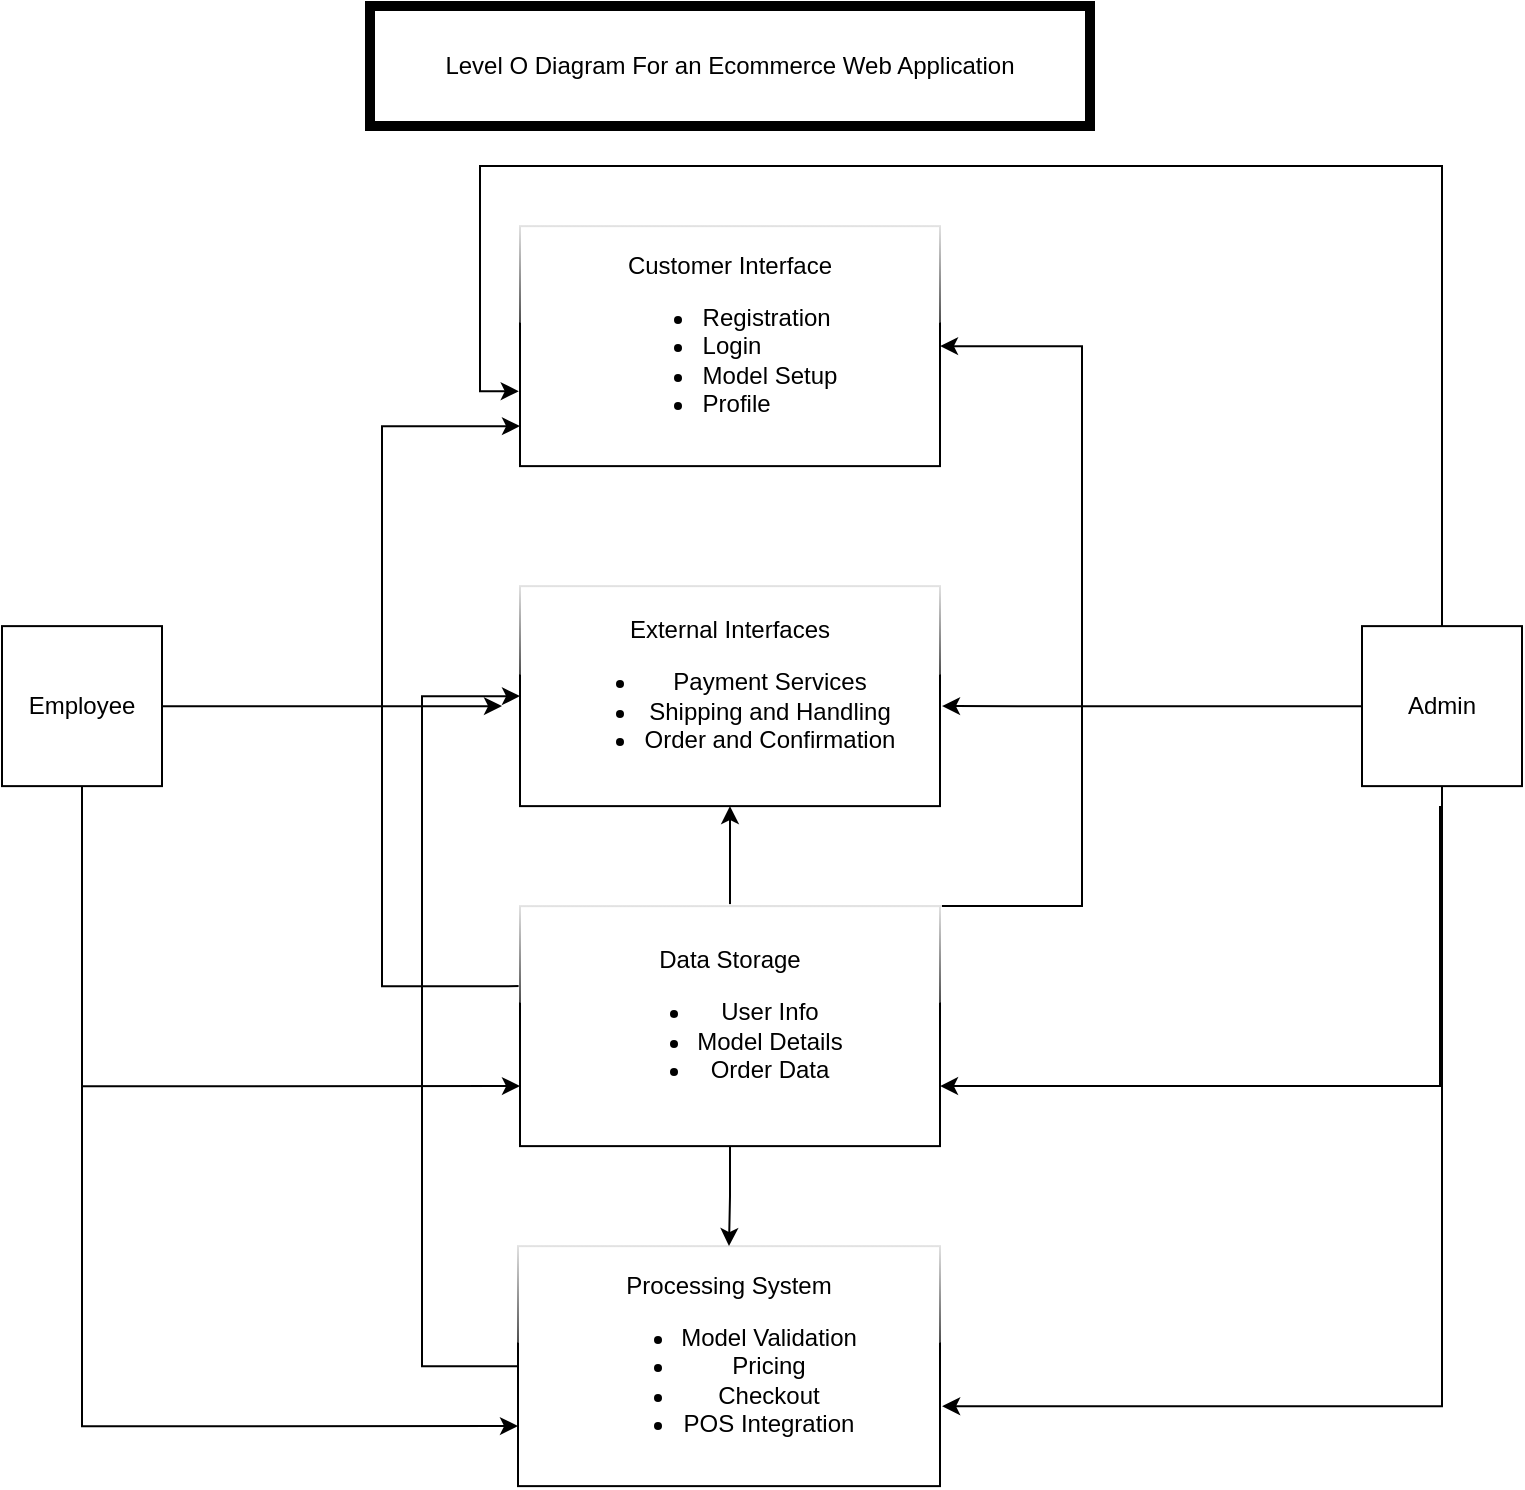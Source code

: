 <mxfile version="22.1.4" type="github">
  <diagram id="C5RBs43oDa-KdzZeNtuy" name="Page-1">
    <mxGraphModel dx="1615" dy="888" grid="1" gridSize="10" guides="1" tooltips="1" connect="1" arrows="1" fold="1" page="1" pageScale="1" pageWidth="827" pageHeight="1169" math="0" shadow="0">
      <root>
        <mxCell id="WIyWlLk6GJQsqaUBKTNV-0" />
        <mxCell id="WIyWlLk6GJQsqaUBKTNV-1" parent="WIyWlLk6GJQsqaUBKTNV-0" />
        <mxCell id="GLjrfoYb2GDKE0vK0rHz-5" style="edgeStyle=orthogonalEdgeStyle;rounded=0;orthogonalLoop=1;jettySize=auto;html=1;entryX=0;entryY=0.5;entryDx=0;entryDy=0;" parent="WIyWlLk6GJQsqaUBKTNV-1" source="WIyWlLk6GJQsqaUBKTNV-7" target="WIyWlLk6GJQsqaUBKTNV-12" edge="1">
          <mxGeometry relative="1" as="geometry">
            <Array as="points">
              <mxPoint x="260" y="700.06" />
              <mxPoint x="260" y="365.06" />
            </Array>
          </mxGeometry>
        </mxCell>
        <mxCell id="WIyWlLk6GJQsqaUBKTNV-7" value="Processing System&lt;br&gt;&lt;ul&gt;&lt;li&gt;Model Validation&lt;/li&gt;&lt;li&gt;Pricing&lt;/li&gt;&lt;li&gt;Checkout&lt;/li&gt;&lt;li&gt;POS Integration&lt;/li&gt;&lt;/ul&gt;" style="rounded=0;whiteSpace=wrap;html=1;fontSize=12;glass=1;strokeWidth=1;shadow=0;" parent="WIyWlLk6GJQsqaUBKTNV-1" vertex="1">
          <mxGeometry x="308" y="640.06" width="211" height="120" as="geometry" />
        </mxCell>
        <mxCell id="WIyWlLk6GJQsqaUBKTNV-11" value="Customer Interface&lt;br&gt;&lt;div style=&quot;text-align: left;&quot;&gt;&lt;ul&gt;&lt;li&gt;&lt;span style=&quot;background-color: initial;&quot;&gt;Registration&lt;/span&gt;&lt;/li&gt;&lt;li&gt;&lt;span style=&quot;background-color: initial;&quot;&gt;Login&lt;/span&gt;&lt;/li&gt;&lt;li&gt;&lt;span style=&quot;background-color: initial;&quot;&gt;Model Setup&lt;/span&gt;&lt;/li&gt;&lt;li&gt;&lt;span style=&quot;background-color: initial;&quot;&gt;Profile&lt;/span&gt;&lt;/li&gt;&lt;/ul&gt;&lt;/div&gt;" style="rounded=0;whiteSpace=wrap;html=1;fontSize=12;glass=1;strokeWidth=1;shadow=0;" parent="WIyWlLk6GJQsqaUBKTNV-1" vertex="1">
          <mxGeometry x="309" y="130.06" width="210" height="120" as="geometry" />
        </mxCell>
        <mxCell id="WIyWlLk6GJQsqaUBKTNV-12" value="External Interfaces&lt;br&gt;&lt;ul&gt;&lt;li&gt;Payment Services&lt;/li&gt;&lt;li&gt;Shipping and Handling&lt;/li&gt;&lt;li&gt;Order and Confirmation&lt;/li&gt;&lt;/ul&gt;" style="rounded=0;whiteSpace=wrap;html=1;fontSize=12;glass=1;strokeWidth=1;shadow=0;" parent="WIyWlLk6GJQsqaUBKTNV-1" vertex="1">
          <mxGeometry x="309" y="310.06" width="210" height="110" as="geometry" />
        </mxCell>
        <mxCell id="GLjrfoYb2GDKE0vK0rHz-0" style="edgeStyle=orthogonalEdgeStyle;rounded=0;orthogonalLoop=1;jettySize=auto;html=1;entryX=1;entryY=0.5;entryDx=0;entryDy=0;" parent="WIyWlLk6GJQsqaUBKTNV-1" source="DGDOVAB0MQOVhR9_zvAN-1" target="WIyWlLk6GJQsqaUBKTNV-11" edge="1">
          <mxGeometry relative="1" as="geometry">
            <Array as="points">
              <mxPoint x="590" y="470.06" />
              <mxPoint x="590" y="190.06" />
            </Array>
          </mxGeometry>
        </mxCell>
        <mxCell id="GLjrfoYb2GDKE0vK0rHz-1" style="edgeStyle=orthogonalEdgeStyle;rounded=0;orthogonalLoop=1;jettySize=auto;html=1;entryX=0;entryY=0.5;entryDx=0;entryDy=0;" parent="WIyWlLk6GJQsqaUBKTNV-1" edge="1">
          <mxGeometry relative="1" as="geometry">
            <Array as="points">
              <mxPoint x="240" y="510.06" />
              <mxPoint x="240" y="230.06" />
            </Array>
            <mxPoint x="309" y="510.06" as="sourcePoint" />
            <mxPoint x="309" y="230.06" as="targetPoint" />
          </mxGeometry>
        </mxCell>
        <mxCell id="GLjrfoYb2GDKE0vK0rHz-3" style="edgeStyle=orthogonalEdgeStyle;rounded=0;orthogonalLoop=1;jettySize=auto;html=1;" parent="WIyWlLk6GJQsqaUBKTNV-1" source="DGDOVAB0MQOVhR9_zvAN-1" target="WIyWlLk6GJQsqaUBKTNV-7" edge="1">
          <mxGeometry relative="1" as="geometry" />
        </mxCell>
        <mxCell id="GLjrfoYb2GDKE0vK0rHz-4" style="edgeStyle=orthogonalEdgeStyle;rounded=0;orthogonalLoop=1;jettySize=auto;html=1;" parent="WIyWlLk6GJQsqaUBKTNV-1" source="DGDOVAB0MQOVhR9_zvAN-1" target="WIyWlLk6GJQsqaUBKTNV-12" edge="1">
          <mxGeometry relative="1" as="geometry" />
        </mxCell>
        <mxCell id="DGDOVAB0MQOVhR9_zvAN-1" value="Data Storage&lt;br&gt;&lt;ul&gt;&lt;li&gt;User Info&lt;/li&gt;&lt;li&gt;Model Details&lt;/li&gt;&lt;li&gt;Order Data&lt;/li&gt;&lt;/ul&gt;" style="rounded=0;whiteSpace=wrap;html=1;fontSize=12;glass=1;strokeWidth=1;shadow=0;" parent="WIyWlLk6GJQsqaUBKTNV-1" vertex="1">
          <mxGeometry x="309" y="470.06" width="210" height="120" as="geometry" />
        </mxCell>
        <mxCell id="EvF9vGk1TgBp_BxHkmB--0" style="edgeStyle=orthogonalEdgeStyle;rounded=0;orthogonalLoop=1;jettySize=auto;html=1;entryX=0;entryY=0.75;entryDx=0;entryDy=0;" edge="1" parent="WIyWlLk6GJQsqaUBKTNV-1" source="DGDOVAB0MQOVhR9_zvAN-2" target="DGDOVAB0MQOVhR9_zvAN-1">
          <mxGeometry relative="1" as="geometry">
            <Array as="points">
              <mxPoint x="90" y="560.06" />
            </Array>
          </mxGeometry>
        </mxCell>
        <mxCell id="EvF9vGk1TgBp_BxHkmB--2" style="edgeStyle=orthogonalEdgeStyle;rounded=0;orthogonalLoop=1;jettySize=auto;html=1;" edge="1" parent="WIyWlLk6GJQsqaUBKTNV-1" source="DGDOVAB0MQOVhR9_zvAN-2">
          <mxGeometry relative="1" as="geometry">
            <mxPoint x="300" y="370.06" as="targetPoint" />
          </mxGeometry>
        </mxCell>
        <mxCell id="EvF9vGk1TgBp_BxHkmB--5" style="edgeStyle=orthogonalEdgeStyle;rounded=0;orthogonalLoop=1;jettySize=auto;html=1;entryX=0;entryY=0.75;entryDx=0;entryDy=0;" edge="1" parent="WIyWlLk6GJQsqaUBKTNV-1" source="DGDOVAB0MQOVhR9_zvAN-2" target="WIyWlLk6GJQsqaUBKTNV-7">
          <mxGeometry relative="1" as="geometry">
            <Array as="points">
              <mxPoint x="90" y="730.06" />
            </Array>
          </mxGeometry>
        </mxCell>
        <mxCell id="DGDOVAB0MQOVhR9_zvAN-2" value="Employee" style="whiteSpace=wrap;html=1;aspect=fixed;" parent="WIyWlLk6GJQsqaUBKTNV-1" vertex="1">
          <mxGeometry x="50" y="330.06" width="80" height="80" as="geometry" />
        </mxCell>
        <mxCell id="EvF9vGk1TgBp_BxHkmB--6" style="edgeStyle=orthogonalEdgeStyle;rounded=0;orthogonalLoop=1;jettySize=auto;html=1;" edge="1" parent="WIyWlLk6GJQsqaUBKTNV-1" source="DGDOVAB0MQOVhR9_zvAN-3">
          <mxGeometry relative="1" as="geometry">
            <mxPoint x="520" y="370.06" as="targetPoint" />
          </mxGeometry>
        </mxCell>
        <mxCell id="DGDOVAB0MQOVhR9_zvAN-3" value="Admin" style="whiteSpace=wrap;html=1;aspect=fixed;" parent="WIyWlLk6GJQsqaUBKTNV-1" vertex="1">
          <mxGeometry x="730" y="330.06" width="80" height="80" as="geometry" />
        </mxCell>
        <mxCell id="EvF9vGk1TgBp_BxHkmB--1" style="edgeStyle=orthogonalEdgeStyle;rounded=0;orthogonalLoop=1;jettySize=auto;html=1;" edge="1" parent="WIyWlLk6GJQsqaUBKTNV-1" target="DGDOVAB0MQOVhR9_zvAN-1">
          <mxGeometry relative="1" as="geometry">
            <mxPoint x="769" y="420.06" as="sourcePoint" />
            <mxPoint x="519" y="550.06" as="targetPoint" />
            <Array as="points">
              <mxPoint x="769" y="560.06" />
            </Array>
          </mxGeometry>
        </mxCell>
        <mxCell id="EvF9vGk1TgBp_BxHkmB--4" style="edgeStyle=orthogonalEdgeStyle;rounded=0;orthogonalLoop=1;jettySize=auto;html=1;entryX=-0.003;entryY=0.688;entryDx=0;entryDy=0;entryPerimeter=0;" edge="1" parent="WIyWlLk6GJQsqaUBKTNV-1" source="DGDOVAB0MQOVhR9_zvAN-3" target="WIyWlLk6GJQsqaUBKTNV-11">
          <mxGeometry relative="1" as="geometry">
            <Array as="points">
              <mxPoint x="770" y="100.06" />
              <mxPoint x="289" y="100.06" />
              <mxPoint x="289" y="213.06" />
            </Array>
          </mxGeometry>
        </mxCell>
        <mxCell id="EvF9vGk1TgBp_BxHkmB--7" style="edgeStyle=orthogonalEdgeStyle;rounded=0;orthogonalLoop=1;jettySize=auto;html=1;entryX=1.005;entryY=0.667;entryDx=0;entryDy=0;entryPerimeter=0;" edge="1" parent="WIyWlLk6GJQsqaUBKTNV-1" source="DGDOVAB0MQOVhR9_zvAN-3" target="WIyWlLk6GJQsqaUBKTNV-7">
          <mxGeometry relative="1" as="geometry">
            <Array as="points">
              <mxPoint x="770" y="720.06" />
            </Array>
          </mxGeometry>
        </mxCell>
        <mxCell id="EvF9vGk1TgBp_BxHkmB--8" value="&lt;p style=&quot;line-height: 340%;&quot;&gt;Level O Diagram For an Ecommerce Web Application&lt;/p&gt;" style="rounded=0;whiteSpace=wrap;html=1;strokeWidth=5;" vertex="1" parent="WIyWlLk6GJQsqaUBKTNV-1">
          <mxGeometry x="234" y="20" width="360" height="60" as="geometry" />
        </mxCell>
      </root>
    </mxGraphModel>
  </diagram>
</mxfile>

